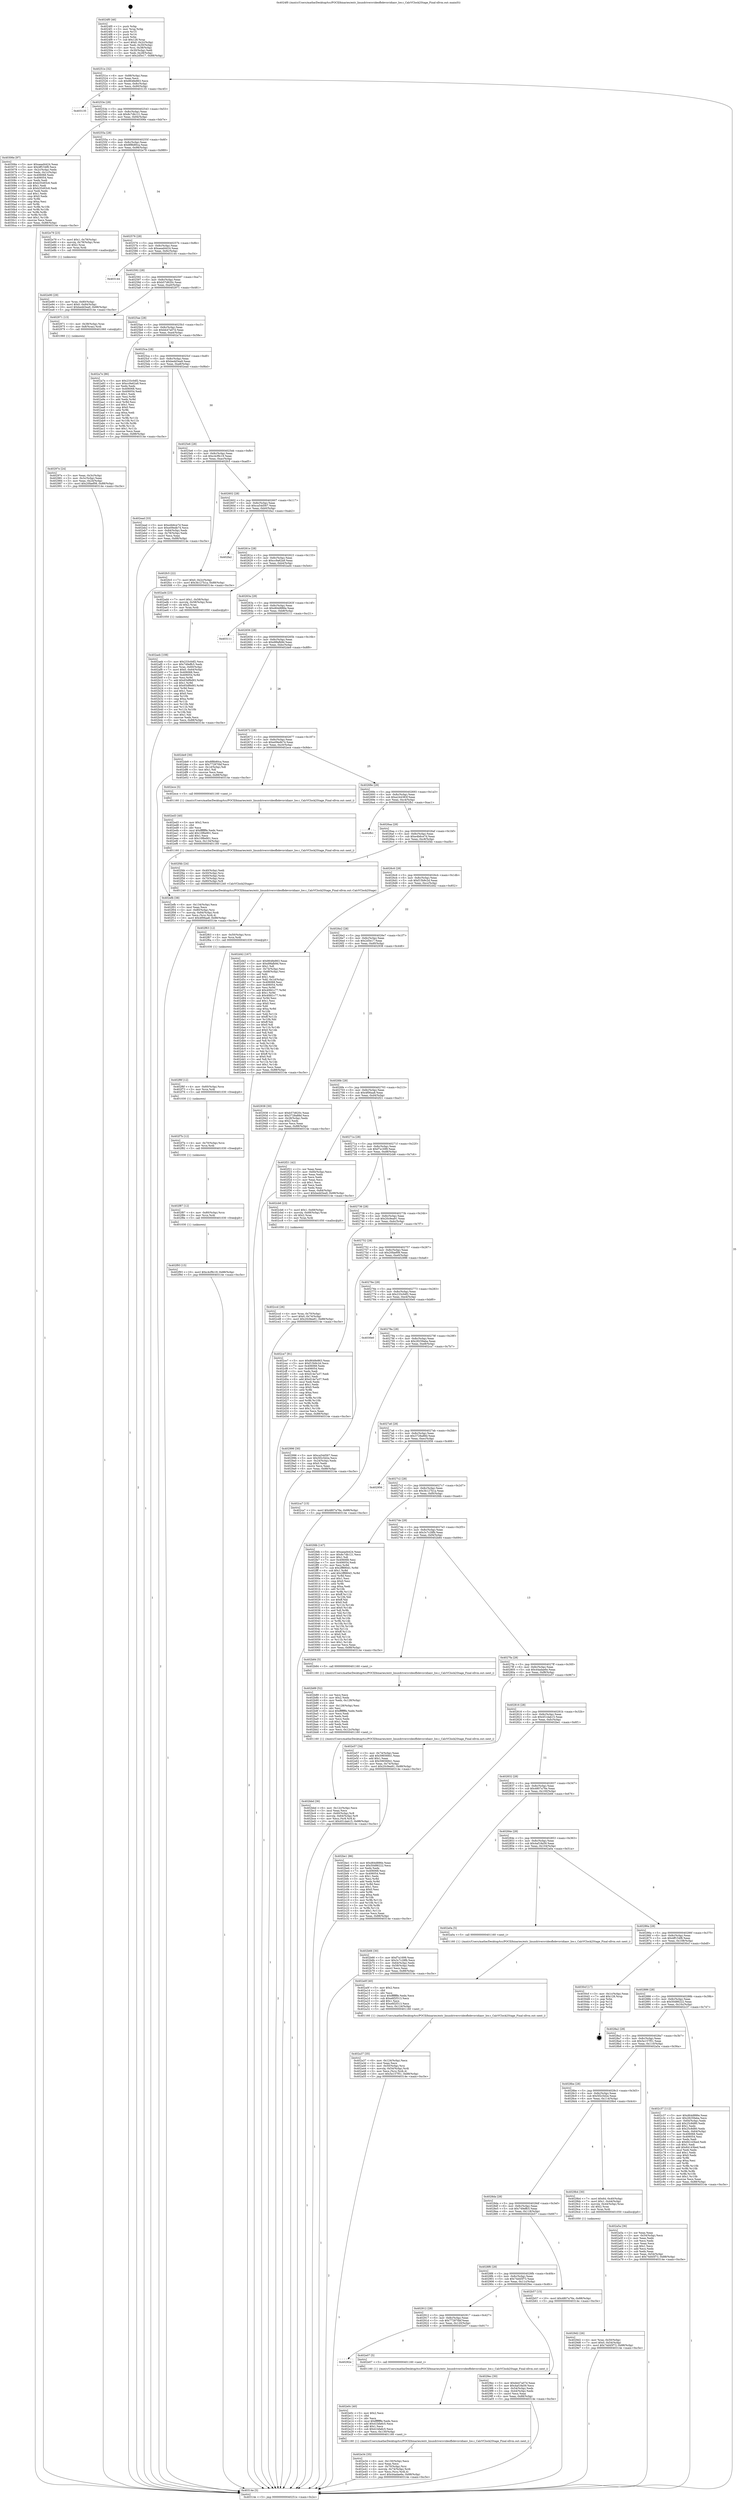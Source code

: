 digraph "0x4024f0" {
  label = "0x4024f0 (/mnt/c/Users/mathe/Desktop/tcc/POCII/binaries/extr_linuxdriversvideofbdevnvidianv_hw.c_CalcVClock2Stage_Final-ollvm.out::main(0))"
  labelloc = "t"
  node[shape=record]

  Entry [label="",width=0.3,height=0.3,shape=circle,fillcolor=black,style=filled]
  "0x40251e" [label="{
     0x40251e [32]\l
     | [instrs]\l
     &nbsp;&nbsp;0x40251e \<+6\>: mov -0x88(%rbp),%eax\l
     &nbsp;&nbsp;0x402524 \<+2\>: mov %eax,%ecx\l
     &nbsp;&nbsp;0x402526 \<+6\>: sub $0x8648e863,%ecx\l
     &nbsp;&nbsp;0x40252c \<+6\>: mov %eax,-0x8c(%rbp)\l
     &nbsp;&nbsp;0x402532 \<+6\>: mov %ecx,-0x90(%rbp)\l
     &nbsp;&nbsp;0x402538 \<+6\>: je 0000000000403135 \<main+0xc45\>\l
  }"]
  "0x403135" [label="{
     0x403135\l
  }", style=dashed]
  "0x40253e" [label="{
     0x40253e [28]\l
     | [instrs]\l
     &nbsp;&nbsp;0x40253e \<+5\>: jmp 0000000000402543 \<main+0x53\>\l
     &nbsp;&nbsp;0x402543 \<+6\>: mov -0x8c(%rbp),%eax\l
     &nbsp;&nbsp;0x402549 \<+5\>: sub $0x8c7db121,%eax\l
     &nbsp;&nbsp;0x40254e \<+6\>: mov %eax,-0x94(%rbp)\l
     &nbsp;&nbsp;0x402554 \<+6\>: je 000000000040306e \<main+0xb7e\>\l
  }"]
  Exit [label="",width=0.3,height=0.3,shape=circle,fillcolor=black,style=filled,peripheries=2]
  "0x40306e" [label="{
     0x40306e [97]\l
     | [instrs]\l
     &nbsp;&nbsp;0x40306e \<+5\>: mov $0xaead4424,%eax\l
     &nbsp;&nbsp;0x403073 \<+5\>: mov $0x4ff154f8,%ecx\l
     &nbsp;&nbsp;0x403078 \<+3\>: mov -0x2c(%rbp),%edx\l
     &nbsp;&nbsp;0x40307b \<+3\>: mov %edx,-0x1c(%rbp)\l
     &nbsp;&nbsp;0x40307e \<+7\>: mov 0x406068,%edx\l
     &nbsp;&nbsp;0x403085 \<+7\>: mov 0x406054,%esi\l
     &nbsp;&nbsp;0x40308c \<+2\>: mov %edx,%edi\l
     &nbsp;&nbsp;0x40308e \<+6\>: add $0xb35493c6,%edi\l
     &nbsp;&nbsp;0x403094 \<+3\>: sub $0x1,%edi\l
     &nbsp;&nbsp;0x403097 \<+6\>: sub $0xb35493c6,%edi\l
     &nbsp;&nbsp;0x40309d \<+3\>: imul %edi,%edx\l
     &nbsp;&nbsp;0x4030a0 \<+3\>: and $0x1,%edx\l
     &nbsp;&nbsp;0x4030a3 \<+3\>: cmp $0x0,%edx\l
     &nbsp;&nbsp;0x4030a6 \<+4\>: sete %r8b\l
     &nbsp;&nbsp;0x4030aa \<+3\>: cmp $0xa,%esi\l
     &nbsp;&nbsp;0x4030ad \<+4\>: setl %r9b\l
     &nbsp;&nbsp;0x4030b1 \<+3\>: mov %r8b,%r10b\l
     &nbsp;&nbsp;0x4030b4 \<+3\>: and %r9b,%r10b\l
     &nbsp;&nbsp;0x4030b7 \<+3\>: xor %r9b,%r8b\l
     &nbsp;&nbsp;0x4030ba \<+3\>: or %r8b,%r10b\l
     &nbsp;&nbsp;0x4030bd \<+4\>: test $0x1,%r10b\l
     &nbsp;&nbsp;0x4030c1 \<+3\>: cmovne %ecx,%eax\l
     &nbsp;&nbsp;0x4030c4 \<+6\>: mov %eax,-0x88(%rbp)\l
     &nbsp;&nbsp;0x4030ca \<+5\>: jmp 000000000040314e \<main+0xc5e\>\l
  }"]
  "0x40255a" [label="{
     0x40255a [28]\l
     | [instrs]\l
     &nbsp;&nbsp;0x40255a \<+5\>: jmp 000000000040255f \<main+0x6f\>\l
     &nbsp;&nbsp;0x40255f \<+6\>: mov -0x8c(%rbp),%eax\l
     &nbsp;&nbsp;0x402565 \<+5\>: sub $0x8f8b80ca,%eax\l
     &nbsp;&nbsp;0x40256a \<+6\>: mov %eax,-0x98(%rbp)\l
     &nbsp;&nbsp;0x402570 \<+6\>: je 0000000000402e79 \<main+0x989\>\l
  }"]
  "0x402f93" [label="{
     0x402f93 [15]\l
     | [instrs]\l
     &nbsp;&nbsp;0x402f93 \<+10\>: movl $0xc4cf9c19,-0x88(%rbp)\l
     &nbsp;&nbsp;0x402f9d \<+5\>: jmp 000000000040314e \<main+0xc5e\>\l
  }"]
  "0x402e79" [label="{
     0x402e79 [23]\l
     | [instrs]\l
     &nbsp;&nbsp;0x402e79 \<+7\>: movl $0x1,-0x78(%rbp)\l
     &nbsp;&nbsp;0x402e80 \<+4\>: movslq -0x78(%rbp),%rax\l
     &nbsp;&nbsp;0x402e84 \<+4\>: shl $0x2,%rax\l
     &nbsp;&nbsp;0x402e88 \<+3\>: mov %rax,%rdi\l
     &nbsp;&nbsp;0x402e8b \<+5\>: call 0000000000401050 \<malloc@plt\>\l
     | [calls]\l
     &nbsp;&nbsp;0x401050 \{1\} (unknown)\l
  }"]
  "0x402576" [label="{
     0x402576 [28]\l
     | [instrs]\l
     &nbsp;&nbsp;0x402576 \<+5\>: jmp 000000000040257b \<main+0x8b\>\l
     &nbsp;&nbsp;0x40257b \<+6\>: mov -0x8c(%rbp),%eax\l
     &nbsp;&nbsp;0x402581 \<+5\>: sub $0xaead4424,%eax\l
     &nbsp;&nbsp;0x402586 \<+6\>: mov %eax,-0x9c(%rbp)\l
     &nbsp;&nbsp;0x40258c \<+6\>: je 0000000000403144 \<main+0xc54\>\l
  }"]
  "0x402f87" [label="{
     0x402f87 [12]\l
     | [instrs]\l
     &nbsp;&nbsp;0x402f87 \<+4\>: mov -0x80(%rbp),%rcx\l
     &nbsp;&nbsp;0x402f8b \<+3\>: mov %rcx,%rdi\l
     &nbsp;&nbsp;0x402f8e \<+5\>: call 0000000000401030 \<free@plt\>\l
     | [calls]\l
     &nbsp;&nbsp;0x401030 \{1\} (unknown)\l
  }"]
  "0x403144" [label="{
     0x403144\l
  }", style=dashed]
  "0x402592" [label="{
     0x402592 [28]\l
     | [instrs]\l
     &nbsp;&nbsp;0x402592 \<+5\>: jmp 0000000000402597 \<main+0xa7\>\l
     &nbsp;&nbsp;0x402597 \<+6\>: mov -0x8c(%rbp),%eax\l
     &nbsp;&nbsp;0x40259d \<+5\>: sub $0xb57d620c,%eax\l
     &nbsp;&nbsp;0x4025a2 \<+6\>: mov %eax,-0xa0(%rbp)\l
     &nbsp;&nbsp;0x4025a8 \<+6\>: je 0000000000402971 \<main+0x481\>\l
  }"]
  "0x402f7b" [label="{
     0x402f7b [12]\l
     | [instrs]\l
     &nbsp;&nbsp;0x402f7b \<+4\>: mov -0x70(%rbp),%rcx\l
     &nbsp;&nbsp;0x402f7f \<+3\>: mov %rcx,%rdi\l
     &nbsp;&nbsp;0x402f82 \<+5\>: call 0000000000401030 \<free@plt\>\l
     | [calls]\l
     &nbsp;&nbsp;0x401030 \{1\} (unknown)\l
  }"]
  "0x402971" [label="{
     0x402971 [13]\l
     | [instrs]\l
     &nbsp;&nbsp;0x402971 \<+4\>: mov -0x38(%rbp),%rax\l
     &nbsp;&nbsp;0x402975 \<+4\>: mov 0x8(%rax),%rdi\l
     &nbsp;&nbsp;0x402979 \<+5\>: call 0000000000401060 \<atoi@plt\>\l
     | [calls]\l
     &nbsp;&nbsp;0x401060 \{1\} (unknown)\l
  }"]
  "0x4025ae" [label="{
     0x4025ae [28]\l
     | [instrs]\l
     &nbsp;&nbsp;0x4025ae \<+5\>: jmp 00000000004025b3 \<main+0xc3\>\l
     &nbsp;&nbsp;0x4025b3 \<+6\>: mov -0x8c(%rbp),%eax\l
     &nbsp;&nbsp;0x4025b9 \<+5\>: sub $0xbb47a07d,%eax\l
     &nbsp;&nbsp;0x4025be \<+6\>: mov %eax,-0xa4(%rbp)\l
     &nbsp;&nbsp;0x4025c4 \<+6\>: je 0000000000402a7e \<main+0x58e\>\l
  }"]
  "0x402f6f" [label="{
     0x402f6f [12]\l
     | [instrs]\l
     &nbsp;&nbsp;0x402f6f \<+4\>: mov -0x60(%rbp),%rcx\l
     &nbsp;&nbsp;0x402f73 \<+3\>: mov %rcx,%rdi\l
     &nbsp;&nbsp;0x402f76 \<+5\>: call 0000000000401030 \<free@plt\>\l
     | [calls]\l
     &nbsp;&nbsp;0x401030 \{1\} (unknown)\l
  }"]
  "0x402a7e" [label="{
     0x402a7e [86]\l
     | [instrs]\l
     &nbsp;&nbsp;0x402a7e \<+5\>: mov $0x233c0df2,%eax\l
     &nbsp;&nbsp;0x402a83 \<+5\>: mov $0xcc9a62a9,%ecx\l
     &nbsp;&nbsp;0x402a88 \<+2\>: xor %edx,%edx\l
     &nbsp;&nbsp;0x402a8a \<+7\>: mov 0x406068,%esi\l
     &nbsp;&nbsp;0x402a91 \<+7\>: mov 0x406054,%edi\l
     &nbsp;&nbsp;0x402a98 \<+3\>: sub $0x1,%edx\l
     &nbsp;&nbsp;0x402a9b \<+3\>: mov %esi,%r8d\l
     &nbsp;&nbsp;0x402a9e \<+3\>: add %edx,%r8d\l
     &nbsp;&nbsp;0x402aa1 \<+4\>: imul %r8d,%esi\l
     &nbsp;&nbsp;0x402aa5 \<+3\>: and $0x1,%esi\l
     &nbsp;&nbsp;0x402aa8 \<+3\>: cmp $0x0,%esi\l
     &nbsp;&nbsp;0x402aab \<+4\>: sete %r9b\l
     &nbsp;&nbsp;0x402aaf \<+3\>: cmp $0xa,%edi\l
     &nbsp;&nbsp;0x402ab2 \<+4\>: setl %r10b\l
     &nbsp;&nbsp;0x402ab6 \<+3\>: mov %r9b,%r11b\l
     &nbsp;&nbsp;0x402ab9 \<+3\>: and %r10b,%r11b\l
     &nbsp;&nbsp;0x402abc \<+3\>: xor %r10b,%r9b\l
     &nbsp;&nbsp;0x402abf \<+3\>: or %r9b,%r11b\l
     &nbsp;&nbsp;0x402ac2 \<+4\>: test $0x1,%r11b\l
     &nbsp;&nbsp;0x402ac6 \<+3\>: cmovne %ecx,%eax\l
     &nbsp;&nbsp;0x402ac9 \<+6\>: mov %eax,-0x88(%rbp)\l
     &nbsp;&nbsp;0x402acf \<+5\>: jmp 000000000040314e \<main+0xc5e\>\l
  }"]
  "0x4025ca" [label="{
     0x4025ca [28]\l
     | [instrs]\l
     &nbsp;&nbsp;0x4025ca \<+5\>: jmp 00000000004025cf \<main+0xdf\>\l
     &nbsp;&nbsp;0x4025cf \<+6\>: mov -0x8c(%rbp),%eax\l
     &nbsp;&nbsp;0x4025d5 \<+5\>: sub $0xbedd3ea9,%eax\l
     &nbsp;&nbsp;0x4025da \<+6\>: mov %eax,-0xa8(%rbp)\l
     &nbsp;&nbsp;0x4025e0 \<+6\>: je 0000000000402ead \<main+0x9bd\>\l
  }"]
  "0x402f63" [label="{
     0x402f63 [12]\l
     | [instrs]\l
     &nbsp;&nbsp;0x402f63 \<+4\>: mov -0x50(%rbp),%rcx\l
     &nbsp;&nbsp;0x402f67 \<+3\>: mov %rcx,%rdi\l
     &nbsp;&nbsp;0x402f6a \<+5\>: call 0000000000401030 \<free@plt\>\l
     | [calls]\l
     &nbsp;&nbsp;0x401030 \{1\} (unknown)\l
  }"]
  "0x402ead" [label="{
     0x402ead [33]\l
     | [instrs]\l
     &nbsp;&nbsp;0x402ead \<+5\>: mov $0xe4b6ce7d,%eax\l
     &nbsp;&nbsp;0x402eb2 \<+5\>: mov $0xe09edb74,%ecx\l
     &nbsp;&nbsp;0x402eb7 \<+6\>: mov -0x84(%rbp),%edx\l
     &nbsp;&nbsp;0x402ebd \<+3\>: cmp -0x78(%rbp),%edx\l
     &nbsp;&nbsp;0x402ec0 \<+3\>: cmovl %ecx,%eax\l
     &nbsp;&nbsp;0x402ec3 \<+6\>: mov %eax,-0x88(%rbp)\l
     &nbsp;&nbsp;0x402ec9 \<+5\>: jmp 000000000040314e \<main+0xc5e\>\l
  }"]
  "0x4025e6" [label="{
     0x4025e6 [28]\l
     | [instrs]\l
     &nbsp;&nbsp;0x4025e6 \<+5\>: jmp 00000000004025eb \<main+0xfb\>\l
     &nbsp;&nbsp;0x4025eb \<+6\>: mov -0x8c(%rbp),%eax\l
     &nbsp;&nbsp;0x4025f1 \<+5\>: sub $0xc4cf9c19,%eax\l
     &nbsp;&nbsp;0x4025f6 \<+6\>: mov %eax,-0xac(%rbp)\l
     &nbsp;&nbsp;0x4025fc \<+6\>: je 0000000000402fc5 \<main+0xad5\>\l
  }"]
  "0x402efb" [label="{
     0x402efb [38]\l
     | [instrs]\l
     &nbsp;&nbsp;0x402efb \<+6\>: mov -0x134(%rbp),%ecx\l
     &nbsp;&nbsp;0x402f01 \<+3\>: imul %eax,%ecx\l
     &nbsp;&nbsp;0x402f04 \<+4\>: mov -0x80(%rbp),%rsi\l
     &nbsp;&nbsp;0x402f08 \<+7\>: movslq -0x84(%rbp),%rdi\l
     &nbsp;&nbsp;0x402f0f \<+3\>: mov %ecx,(%rsi,%rdi,4)\l
     &nbsp;&nbsp;0x402f12 \<+10\>: movl $0x4f06aa8,-0x88(%rbp)\l
     &nbsp;&nbsp;0x402f1c \<+5\>: jmp 000000000040314e \<main+0xc5e\>\l
  }"]
  "0x402fc5" [label="{
     0x402fc5 [22]\l
     | [instrs]\l
     &nbsp;&nbsp;0x402fc5 \<+7\>: movl $0x0,-0x2c(%rbp)\l
     &nbsp;&nbsp;0x402fcc \<+10\>: movl $0x3b127b1a,-0x88(%rbp)\l
     &nbsp;&nbsp;0x402fd6 \<+5\>: jmp 000000000040314e \<main+0xc5e\>\l
  }"]
  "0x402602" [label="{
     0x402602 [28]\l
     | [instrs]\l
     &nbsp;&nbsp;0x402602 \<+5\>: jmp 0000000000402607 \<main+0x117\>\l
     &nbsp;&nbsp;0x402607 \<+6\>: mov -0x8c(%rbp),%eax\l
     &nbsp;&nbsp;0x40260d \<+5\>: sub $0xca54d567,%eax\l
     &nbsp;&nbsp;0x402612 \<+6\>: mov %eax,-0xb0(%rbp)\l
     &nbsp;&nbsp;0x402618 \<+6\>: je 0000000000402fa2 \<main+0xab2\>\l
  }"]
  "0x402ed3" [label="{
     0x402ed3 [40]\l
     | [instrs]\l
     &nbsp;&nbsp;0x402ed3 \<+5\>: mov $0x2,%ecx\l
     &nbsp;&nbsp;0x402ed8 \<+1\>: cltd\l
     &nbsp;&nbsp;0x402ed9 \<+2\>: idiv %ecx\l
     &nbsp;&nbsp;0x402edb \<+6\>: imul $0xfffffffe,%edx,%ecx\l
     &nbsp;&nbsp;0x402ee1 \<+6\>: add $0x10f6e901,%ecx\l
     &nbsp;&nbsp;0x402ee7 \<+3\>: add $0x1,%ecx\l
     &nbsp;&nbsp;0x402eea \<+6\>: sub $0x10f6e901,%ecx\l
     &nbsp;&nbsp;0x402ef0 \<+6\>: mov %ecx,-0x134(%rbp)\l
     &nbsp;&nbsp;0x402ef6 \<+5\>: call 0000000000401160 \<next_i\>\l
     | [calls]\l
     &nbsp;&nbsp;0x401160 \{1\} (/mnt/c/Users/mathe/Desktop/tcc/POCII/binaries/extr_linuxdriversvideofbdevnvidianv_hw.c_CalcVClock2Stage_Final-ollvm.out::next_i)\l
  }"]
  "0x402fa2" [label="{
     0x402fa2\l
  }", style=dashed]
  "0x40261e" [label="{
     0x40261e [28]\l
     | [instrs]\l
     &nbsp;&nbsp;0x40261e \<+5\>: jmp 0000000000402623 \<main+0x133\>\l
     &nbsp;&nbsp;0x402623 \<+6\>: mov -0x8c(%rbp),%eax\l
     &nbsp;&nbsp;0x402629 \<+5\>: sub $0xcc9a62a9,%eax\l
     &nbsp;&nbsp;0x40262e \<+6\>: mov %eax,-0xb4(%rbp)\l
     &nbsp;&nbsp;0x402634 \<+6\>: je 0000000000402ad4 \<main+0x5e4\>\l
  }"]
  "0x402e90" [label="{
     0x402e90 [29]\l
     | [instrs]\l
     &nbsp;&nbsp;0x402e90 \<+4\>: mov %rax,-0x80(%rbp)\l
     &nbsp;&nbsp;0x402e94 \<+10\>: movl $0x0,-0x84(%rbp)\l
     &nbsp;&nbsp;0x402e9e \<+10\>: movl $0xbedd3ea9,-0x88(%rbp)\l
     &nbsp;&nbsp;0x402ea8 \<+5\>: jmp 000000000040314e \<main+0xc5e\>\l
  }"]
  "0x402ad4" [label="{
     0x402ad4 [23]\l
     | [instrs]\l
     &nbsp;&nbsp;0x402ad4 \<+7\>: movl $0x1,-0x58(%rbp)\l
     &nbsp;&nbsp;0x402adb \<+4\>: movslq -0x58(%rbp),%rax\l
     &nbsp;&nbsp;0x402adf \<+4\>: shl $0x2,%rax\l
     &nbsp;&nbsp;0x402ae3 \<+3\>: mov %rax,%rdi\l
     &nbsp;&nbsp;0x402ae6 \<+5\>: call 0000000000401050 \<malloc@plt\>\l
     | [calls]\l
     &nbsp;&nbsp;0x401050 \{1\} (unknown)\l
  }"]
  "0x40263a" [label="{
     0x40263a [28]\l
     | [instrs]\l
     &nbsp;&nbsp;0x40263a \<+5\>: jmp 000000000040263f \<main+0x14f\>\l
     &nbsp;&nbsp;0x40263f \<+6\>: mov -0x8c(%rbp),%eax\l
     &nbsp;&nbsp;0x402645 \<+5\>: sub $0xd64d886e,%eax\l
     &nbsp;&nbsp;0x40264a \<+6\>: mov %eax,-0xb8(%rbp)\l
     &nbsp;&nbsp;0x402650 \<+6\>: je 0000000000403111 \<main+0xc21\>\l
  }"]
  "0x402e34" [label="{
     0x402e34 [35]\l
     | [instrs]\l
     &nbsp;&nbsp;0x402e34 \<+6\>: mov -0x130(%rbp),%ecx\l
     &nbsp;&nbsp;0x402e3a \<+3\>: imul %eax,%ecx\l
     &nbsp;&nbsp;0x402e3d \<+4\>: mov -0x70(%rbp),%rsi\l
     &nbsp;&nbsp;0x402e41 \<+4\>: movslq -0x74(%rbp),%rdi\l
     &nbsp;&nbsp;0x402e45 \<+3\>: mov %ecx,(%rsi,%rdi,4)\l
     &nbsp;&nbsp;0x402e48 \<+10\>: movl $0x44adae6e,-0x88(%rbp)\l
     &nbsp;&nbsp;0x402e52 \<+5\>: jmp 000000000040314e \<main+0xc5e\>\l
  }"]
  "0x403111" [label="{
     0x403111\l
  }", style=dashed]
  "0x402656" [label="{
     0x402656 [28]\l
     | [instrs]\l
     &nbsp;&nbsp;0x402656 \<+5\>: jmp 000000000040265b \<main+0x16b\>\l
     &nbsp;&nbsp;0x40265b \<+6\>: mov -0x8c(%rbp),%eax\l
     &nbsp;&nbsp;0x402661 \<+5\>: sub $0xd9fafb9d,%eax\l
     &nbsp;&nbsp;0x402666 \<+6\>: mov %eax,-0xbc(%rbp)\l
     &nbsp;&nbsp;0x40266c \<+6\>: je 0000000000402de9 \<main+0x8f9\>\l
  }"]
  "0x402e0c" [label="{
     0x402e0c [40]\l
     | [instrs]\l
     &nbsp;&nbsp;0x402e0c \<+5\>: mov $0x2,%ecx\l
     &nbsp;&nbsp;0x402e11 \<+1\>: cltd\l
     &nbsp;&nbsp;0x402e12 \<+2\>: idiv %ecx\l
     &nbsp;&nbsp;0x402e14 \<+6\>: imul $0xfffffffe,%edx,%ecx\l
     &nbsp;&nbsp;0x402e1a \<+6\>: add $0x41bfa6c5,%ecx\l
     &nbsp;&nbsp;0x402e20 \<+3\>: add $0x1,%ecx\l
     &nbsp;&nbsp;0x402e23 \<+6\>: sub $0x41bfa6c5,%ecx\l
     &nbsp;&nbsp;0x402e29 \<+6\>: mov %ecx,-0x130(%rbp)\l
     &nbsp;&nbsp;0x402e2f \<+5\>: call 0000000000401160 \<next_i\>\l
     | [calls]\l
     &nbsp;&nbsp;0x401160 \{1\} (/mnt/c/Users/mathe/Desktop/tcc/POCII/binaries/extr_linuxdriversvideofbdevnvidianv_hw.c_CalcVClock2Stage_Final-ollvm.out::next_i)\l
  }"]
  "0x402de9" [label="{
     0x402de9 [30]\l
     | [instrs]\l
     &nbsp;&nbsp;0x402de9 \<+5\>: mov $0x8f8b80ca,%eax\l
     &nbsp;&nbsp;0x402dee \<+5\>: mov $0x772870bf,%ecx\l
     &nbsp;&nbsp;0x402df3 \<+3\>: mov -0x1d(%rbp),%dl\l
     &nbsp;&nbsp;0x402df6 \<+3\>: test $0x1,%dl\l
     &nbsp;&nbsp;0x402df9 \<+3\>: cmovne %ecx,%eax\l
     &nbsp;&nbsp;0x402dfc \<+6\>: mov %eax,-0x88(%rbp)\l
     &nbsp;&nbsp;0x402e02 \<+5\>: jmp 000000000040314e \<main+0xc5e\>\l
  }"]
  "0x402672" [label="{
     0x402672 [28]\l
     | [instrs]\l
     &nbsp;&nbsp;0x402672 \<+5\>: jmp 0000000000402677 \<main+0x187\>\l
     &nbsp;&nbsp;0x402677 \<+6\>: mov -0x8c(%rbp),%eax\l
     &nbsp;&nbsp;0x40267d \<+5\>: sub $0xe09edb74,%eax\l
     &nbsp;&nbsp;0x402682 \<+6\>: mov %eax,-0xc0(%rbp)\l
     &nbsp;&nbsp;0x402688 \<+6\>: je 0000000000402ece \<main+0x9de\>\l
  }"]
  "0x40292e" [label="{
     0x40292e\l
  }", style=dashed]
  "0x402ece" [label="{
     0x402ece [5]\l
     | [instrs]\l
     &nbsp;&nbsp;0x402ece \<+5\>: call 0000000000401160 \<next_i\>\l
     | [calls]\l
     &nbsp;&nbsp;0x401160 \{1\} (/mnt/c/Users/mathe/Desktop/tcc/POCII/binaries/extr_linuxdriversvideofbdevnvidianv_hw.c_CalcVClock2Stage_Final-ollvm.out::next_i)\l
  }"]
  "0x40268e" [label="{
     0x40268e [28]\l
     | [instrs]\l
     &nbsp;&nbsp;0x40268e \<+5\>: jmp 0000000000402693 \<main+0x1a3\>\l
     &nbsp;&nbsp;0x402693 \<+6\>: mov -0x8c(%rbp),%eax\l
     &nbsp;&nbsp;0x402699 \<+5\>: sub $0xe244383f,%eax\l
     &nbsp;&nbsp;0x40269e \<+6\>: mov %eax,-0xc4(%rbp)\l
     &nbsp;&nbsp;0x4026a4 \<+6\>: je 0000000000402fb1 \<main+0xac1\>\l
  }"]
  "0x402e07" [label="{
     0x402e07 [5]\l
     | [instrs]\l
     &nbsp;&nbsp;0x402e07 \<+5\>: call 0000000000401160 \<next_i\>\l
     | [calls]\l
     &nbsp;&nbsp;0x401160 \{1\} (/mnt/c/Users/mathe/Desktop/tcc/POCII/binaries/extr_linuxdriversvideofbdevnvidianv_hw.c_CalcVClock2Stage_Final-ollvm.out::next_i)\l
  }"]
  "0x402fb1" [label="{
     0x402fb1\l
  }", style=dashed]
  "0x4026aa" [label="{
     0x4026aa [28]\l
     | [instrs]\l
     &nbsp;&nbsp;0x4026aa \<+5\>: jmp 00000000004026af \<main+0x1bf\>\l
     &nbsp;&nbsp;0x4026af \<+6\>: mov -0x8c(%rbp),%eax\l
     &nbsp;&nbsp;0x4026b5 \<+5\>: sub $0xe4b6ce7d,%eax\l
     &nbsp;&nbsp;0x4026ba \<+6\>: mov %eax,-0xc8(%rbp)\l
     &nbsp;&nbsp;0x4026c0 \<+6\>: je 0000000000402f4b \<main+0xa5b\>\l
  }"]
  "0x402ccd" [label="{
     0x402ccd [26]\l
     | [instrs]\l
     &nbsp;&nbsp;0x402ccd \<+4\>: mov %rax,-0x70(%rbp)\l
     &nbsp;&nbsp;0x402cd1 \<+7\>: movl $0x0,-0x74(%rbp)\l
     &nbsp;&nbsp;0x402cd8 \<+10\>: movl $0x20c9ea91,-0x88(%rbp)\l
     &nbsp;&nbsp;0x402ce2 \<+5\>: jmp 000000000040314e \<main+0xc5e\>\l
  }"]
  "0x402f4b" [label="{
     0x402f4b [24]\l
     | [instrs]\l
     &nbsp;&nbsp;0x402f4b \<+3\>: mov -0x40(%rbp),%edi\l
     &nbsp;&nbsp;0x402f4e \<+4\>: mov -0x50(%rbp),%rsi\l
     &nbsp;&nbsp;0x402f52 \<+4\>: mov -0x60(%rbp),%rdx\l
     &nbsp;&nbsp;0x402f56 \<+4\>: mov -0x70(%rbp),%rcx\l
     &nbsp;&nbsp;0x402f5a \<+4\>: mov -0x80(%rbp),%r8\l
     &nbsp;&nbsp;0x402f5e \<+5\>: call 0000000000401240 \<CalcVClock2Stage\>\l
     | [calls]\l
     &nbsp;&nbsp;0x401240 \{1\} (/mnt/c/Users/mathe/Desktop/tcc/POCII/binaries/extr_linuxdriversvideofbdevnvidianv_hw.c_CalcVClock2Stage_Final-ollvm.out::CalcVClock2Stage)\l
  }"]
  "0x4026c6" [label="{
     0x4026c6 [28]\l
     | [instrs]\l
     &nbsp;&nbsp;0x4026c6 \<+5\>: jmp 00000000004026cb \<main+0x1db\>\l
     &nbsp;&nbsp;0x4026cb \<+6\>: mov -0x8c(%rbp),%eax\l
     &nbsp;&nbsp;0x4026d1 \<+5\>: sub $0xf15b9c2d,%eax\l
     &nbsp;&nbsp;0x4026d6 \<+6\>: mov %eax,-0xcc(%rbp)\l
     &nbsp;&nbsp;0x4026dc \<+6\>: je 0000000000402d42 \<main+0x852\>\l
  }"]
  "0x402bbd" [label="{
     0x402bbd [36]\l
     | [instrs]\l
     &nbsp;&nbsp;0x402bbd \<+6\>: mov -0x12c(%rbp),%ecx\l
     &nbsp;&nbsp;0x402bc3 \<+3\>: imul %eax,%ecx\l
     &nbsp;&nbsp;0x402bc6 \<+4\>: mov -0x60(%rbp),%r8\l
     &nbsp;&nbsp;0x402bca \<+4\>: movslq -0x64(%rbp),%r9\l
     &nbsp;&nbsp;0x402bce \<+4\>: mov %ecx,(%r8,%r9,4)\l
     &nbsp;&nbsp;0x402bd2 \<+10\>: movl $0x451dab15,-0x88(%rbp)\l
     &nbsp;&nbsp;0x402bdc \<+5\>: jmp 000000000040314e \<main+0xc5e\>\l
  }"]
  "0x402d42" [label="{
     0x402d42 [167]\l
     | [instrs]\l
     &nbsp;&nbsp;0x402d42 \<+5\>: mov $0x8648e863,%eax\l
     &nbsp;&nbsp;0x402d47 \<+5\>: mov $0xd9fafb9d,%ecx\l
     &nbsp;&nbsp;0x402d4c \<+2\>: mov $0x1,%dl\l
     &nbsp;&nbsp;0x402d4e \<+3\>: mov -0x74(%rbp),%esi\l
     &nbsp;&nbsp;0x402d51 \<+3\>: cmp -0x68(%rbp),%esi\l
     &nbsp;&nbsp;0x402d54 \<+4\>: setl %dil\l
     &nbsp;&nbsp;0x402d58 \<+4\>: and $0x1,%dil\l
     &nbsp;&nbsp;0x402d5c \<+4\>: mov %dil,-0x1d(%rbp)\l
     &nbsp;&nbsp;0x402d60 \<+7\>: mov 0x406068,%esi\l
     &nbsp;&nbsp;0x402d67 \<+8\>: mov 0x406054,%r8d\l
     &nbsp;&nbsp;0x402d6f \<+3\>: mov %esi,%r9d\l
     &nbsp;&nbsp;0x402d72 \<+7\>: add $0x40fd1c77,%r9d\l
     &nbsp;&nbsp;0x402d79 \<+4\>: sub $0x1,%r9d\l
     &nbsp;&nbsp;0x402d7d \<+7\>: sub $0x40fd1c77,%r9d\l
     &nbsp;&nbsp;0x402d84 \<+4\>: imul %r9d,%esi\l
     &nbsp;&nbsp;0x402d88 \<+3\>: and $0x1,%esi\l
     &nbsp;&nbsp;0x402d8b \<+3\>: cmp $0x0,%esi\l
     &nbsp;&nbsp;0x402d8e \<+4\>: sete %dil\l
     &nbsp;&nbsp;0x402d92 \<+4\>: cmp $0xa,%r8d\l
     &nbsp;&nbsp;0x402d96 \<+4\>: setl %r10b\l
     &nbsp;&nbsp;0x402d9a \<+3\>: mov %dil,%r11b\l
     &nbsp;&nbsp;0x402d9d \<+4\>: xor $0xff,%r11b\l
     &nbsp;&nbsp;0x402da1 \<+3\>: mov %r10b,%bl\l
     &nbsp;&nbsp;0x402da4 \<+3\>: xor $0xff,%bl\l
     &nbsp;&nbsp;0x402da7 \<+3\>: xor $0x0,%dl\l
     &nbsp;&nbsp;0x402daa \<+3\>: mov %r11b,%r14b\l
     &nbsp;&nbsp;0x402dad \<+4\>: and $0x0,%r14b\l
     &nbsp;&nbsp;0x402db1 \<+3\>: and %dl,%dil\l
     &nbsp;&nbsp;0x402db4 \<+3\>: mov %bl,%r15b\l
     &nbsp;&nbsp;0x402db7 \<+4\>: and $0x0,%r15b\l
     &nbsp;&nbsp;0x402dbb \<+3\>: and %dl,%r10b\l
     &nbsp;&nbsp;0x402dbe \<+3\>: or %dil,%r14b\l
     &nbsp;&nbsp;0x402dc1 \<+3\>: or %r10b,%r15b\l
     &nbsp;&nbsp;0x402dc4 \<+3\>: xor %r15b,%r14b\l
     &nbsp;&nbsp;0x402dc7 \<+3\>: or %bl,%r11b\l
     &nbsp;&nbsp;0x402dca \<+4\>: xor $0xff,%r11b\l
     &nbsp;&nbsp;0x402dce \<+3\>: or $0x0,%dl\l
     &nbsp;&nbsp;0x402dd1 \<+3\>: and %dl,%r11b\l
     &nbsp;&nbsp;0x402dd4 \<+3\>: or %r11b,%r14b\l
     &nbsp;&nbsp;0x402dd7 \<+4\>: test $0x1,%r14b\l
     &nbsp;&nbsp;0x402ddb \<+3\>: cmovne %ecx,%eax\l
     &nbsp;&nbsp;0x402dde \<+6\>: mov %eax,-0x88(%rbp)\l
     &nbsp;&nbsp;0x402de4 \<+5\>: jmp 000000000040314e \<main+0xc5e\>\l
  }"]
  "0x4026e2" [label="{
     0x4026e2 [28]\l
     | [instrs]\l
     &nbsp;&nbsp;0x4026e2 \<+5\>: jmp 00000000004026e7 \<main+0x1f7\>\l
     &nbsp;&nbsp;0x4026e7 \<+6\>: mov -0x8c(%rbp),%eax\l
     &nbsp;&nbsp;0x4026ed \<+5\>: sub $0x2d5e17,%eax\l
     &nbsp;&nbsp;0x4026f2 \<+6\>: mov %eax,-0xd0(%rbp)\l
     &nbsp;&nbsp;0x4026f8 \<+6\>: je 0000000000402938 \<main+0x448\>\l
  }"]
  "0x402b89" [label="{
     0x402b89 [52]\l
     | [instrs]\l
     &nbsp;&nbsp;0x402b89 \<+2\>: xor %ecx,%ecx\l
     &nbsp;&nbsp;0x402b8b \<+5\>: mov $0x2,%edx\l
     &nbsp;&nbsp;0x402b90 \<+6\>: mov %edx,-0x128(%rbp)\l
     &nbsp;&nbsp;0x402b96 \<+1\>: cltd\l
     &nbsp;&nbsp;0x402b97 \<+6\>: mov -0x128(%rbp),%esi\l
     &nbsp;&nbsp;0x402b9d \<+2\>: idiv %esi\l
     &nbsp;&nbsp;0x402b9f \<+6\>: imul $0xfffffffe,%edx,%edx\l
     &nbsp;&nbsp;0x402ba5 \<+2\>: mov %ecx,%edi\l
     &nbsp;&nbsp;0x402ba7 \<+2\>: sub %edx,%edi\l
     &nbsp;&nbsp;0x402ba9 \<+2\>: mov %ecx,%edx\l
     &nbsp;&nbsp;0x402bab \<+3\>: sub $0x1,%edx\l
     &nbsp;&nbsp;0x402bae \<+2\>: add %edx,%edi\l
     &nbsp;&nbsp;0x402bb0 \<+2\>: sub %edi,%ecx\l
     &nbsp;&nbsp;0x402bb2 \<+6\>: mov %ecx,-0x12c(%rbp)\l
     &nbsp;&nbsp;0x402bb8 \<+5\>: call 0000000000401160 \<next_i\>\l
     | [calls]\l
     &nbsp;&nbsp;0x401160 \{1\} (/mnt/c/Users/mathe/Desktop/tcc/POCII/binaries/extr_linuxdriversvideofbdevnvidianv_hw.c_CalcVClock2Stage_Final-ollvm.out::next_i)\l
  }"]
  "0x402938" [label="{
     0x402938 [30]\l
     | [instrs]\l
     &nbsp;&nbsp;0x402938 \<+5\>: mov $0xb57d620c,%eax\l
     &nbsp;&nbsp;0x40293d \<+5\>: mov $0x3728a88d,%ecx\l
     &nbsp;&nbsp;0x402942 \<+3\>: mov -0x28(%rbp),%edx\l
     &nbsp;&nbsp;0x402945 \<+3\>: cmp $0x2,%edx\l
     &nbsp;&nbsp;0x402948 \<+3\>: cmovne %ecx,%eax\l
     &nbsp;&nbsp;0x40294b \<+6\>: mov %eax,-0x88(%rbp)\l
     &nbsp;&nbsp;0x402951 \<+5\>: jmp 000000000040314e \<main+0xc5e\>\l
  }"]
  "0x4026fe" [label="{
     0x4026fe [28]\l
     | [instrs]\l
     &nbsp;&nbsp;0x4026fe \<+5\>: jmp 0000000000402703 \<main+0x213\>\l
     &nbsp;&nbsp;0x402703 \<+6\>: mov -0x8c(%rbp),%eax\l
     &nbsp;&nbsp;0x402709 \<+5\>: sub $0x4f06aa8,%eax\l
     &nbsp;&nbsp;0x40270e \<+6\>: mov %eax,-0xd4(%rbp)\l
     &nbsp;&nbsp;0x402714 \<+6\>: je 0000000000402f21 \<main+0xa31\>\l
  }"]
  "0x40314e" [label="{
     0x40314e [5]\l
     | [instrs]\l
     &nbsp;&nbsp;0x40314e \<+5\>: jmp 000000000040251e \<main+0x2e\>\l
  }"]
  "0x4024f0" [label="{
     0x4024f0 [46]\l
     | [instrs]\l
     &nbsp;&nbsp;0x4024f0 \<+1\>: push %rbp\l
     &nbsp;&nbsp;0x4024f1 \<+3\>: mov %rsp,%rbp\l
     &nbsp;&nbsp;0x4024f4 \<+2\>: push %r15\l
     &nbsp;&nbsp;0x4024f6 \<+2\>: push %r14\l
     &nbsp;&nbsp;0x4024f8 \<+1\>: push %rbx\l
     &nbsp;&nbsp;0x4024f9 \<+7\>: sub $0x128,%rsp\l
     &nbsp;&nbsp;0x402500 \<+7\>: movl $0x0,-0x2c(%rbp)\l
     &nbsp;&nbsp;0x402507 \<+3\>: mov %edi,-0x30(%rbp)\l
     &nbsp;&nbsp;0x40250a \<+4\>: mov %rsi,-0x38(%rbp)\l
     &nbsp;&nbsp;0x40250e \<+3\>: mov -0x30(%rbp),%edi\l
     &nbsp;&nbsp;0x402511 \<+3\>: mov %edi,-0x28(%rbp)\l
     &nbsp;&nbsp;0x402514 \<+10\>: movl $0x2d5e17,-0x88(%rbp)\l
  }"]
  "0x40297e" [label="{
     0x40297e [24]\l
     | [instrs]\l
     &nbsp;&nbsp;0x40297e \<+3\>: mov %eax,-0x3c(%rbp)\l
     &nbsp;&nbsp;0x402981 \<+3\>: mov -0x3c(%rbp),%eax\l
     &nbsp;&nbsp;0x402984 \<+3\>: mov %eax,-0x24(%rbp)\l
     &nbsp;&nbsp;0x402987 \<+10\>: movl $0x20faef08,-0x88(%rbp)\l
     &nbsp;&nbsp;0x402991 \<+5\>: jmp 000000000040314e \<main+0xc5e\>\l
  }"]
  "0x402aeb" [label="{
     0x402aeb [108]\l
     | [instrs]\l
     &nbsp;&nbsp;0x402aeb \<+5\>: mov $0x233c0df2,%ecx\l
     &nbsp;&nbsp;0x402af0 \<+5\>: mov $0x749effc5,%edx\l
     &nbsp;&nbsp;0x402af5 \<+4\>: mov %rax,-0x60(%rbp)\l
     &nbsp;&nbsp;0x402af9 \<+7\>: movl $0x0,-0x64(%rbp)\l
     &nbsp;&nbsp;0x402b00 \<+7\>: mov 0x406068,%esi\l
     &nbsp;&nbsp;0x402b07 \<+8\>: mov 0x406054,%r8d\l
     &nbsp;&nbsp;0x402b0f \<+3\>: mov %esi,%r9d\l
     &nbsp;&nbsp;0x402b12 \<+7\>: add $0x65df6d93,%r9d\l
     &nbsp;&nbsp;0x402b19 \<+4\>: sub $0x1,%r9d\l
     &nbsp;&nbsp;0x402b1d \<+7\>: sub $0x65df6d93,%r9d\l
     &nbsp;&nbsp;0x402b24 \<+4\>: imul %r9d,%esi\l
     &nbsp;&nbsp;0x402b28 \<+3\>: and $0x1,%esi\l
     &nbsp;&nbsp;0x402b2b \<+3\>: cmp $0x0,%esi\l
     &nbsp;&nbsp;0x402b2e \<+4\>: sete %r10b\l
     &nbsp;&nbsp;0x402b32 \<+4\>: cmp $0xa,%r8d\l
     &nbsp;&nbsp;0x402b36 \<+4\>: setl %r11b\l
     &nbsp;&nbsp;0x402b3a \<+3\>: mov %r10b,%bl\l
     &nbsp;&nbsp;0x402b3d \<+3\>: and %r11b,%bl\l
     &nbsp;&nbsp;0x402b40 \<+3\>: xor %r11b,%r10b\l
     &nbsp;&nbsp;0x402b43 \<+3\>: or %r10b,%bl\l
     &nbsp;&nbsp;0x402b46 \<+3\>: test $0x1,%bl\l
     &nbsp;&nbsp;0x402b49 \<+3\>: cmovne %edx,%ecx\l
     &nbsp;&nbsp;0x402b4c \<+6\>: mov %ecx,-0x88(%rbp)\l
     &nbsp;&nbsp;0x402b52 \<+5\>: jmp 000000000040314e \<main+0xc5e\>\l
  }"]
  "0x402f21" [label="{
     0x402f21 [42]\l
     | [instrs]\l
     &nbsp;&nbsp;0x402f21 \<+2\>: xor %eax,%eax\l
     &nbsp;&nbsp;0x402f23 \<+6\>: mov -0x84(%rbp),%ecx\l
     &nbsp;&nbsp;0x402f29 \<+2\>: mov %eax,%edx\l
     &nbsp;&nbsp;0x402f2b \<+2\>: sub %ecx,%edx\l
     &nbsp;&nbsp;0x402f2d \<+2\>: mov %eax,%ecx\l
     &nbsp;&nbsp;0x402f2f \<+3\>: sub $0x1,%ecx\l
     &nbsp;&nbsp;0x402f32 \<+2\>: add %ecx,%edx\l
     &nbsp;&nbsp;0x402f34 \<+2\>: sub %edx,%eax\l
     &nbsp;&nbsp;0x402f36 \<+6\>: mov %eax,-0x84(%rbp)\l
     &nbsp;&nbsp;0x402f3c \<+10\>: movl $0xbedd3ea9,-0x88(%rbp)\l
     &nbsp;&nbsp;0x402f46 \<+5\>: jmp 000000000040314e \<main+0xc5e\>\l
  }"]
  "0x40271a" [label="{
     0x40271a [28]\l
     | [instrs]\l
     &nbsp;&nbsp;0x40271a \<+5\>: jmp 000000000040271f \<main+0x22f\>\l
     &nbsp;&nbsp;0x40271f \<+6\>: mov -0x8c(%rbp),%eax\l
     &nbsp;&nbsp;0x402725 \<+5\>: sub $0xf7a1699,%eax\l
     &nbsp;&nbsp;0x40272a \<+6\>: mov %eax,-0xd8(%rbp)\l
     &nbsp;&nbsp;0x402730 \<+6\>: je 0000000000402cb6 \<main+0x7c6\>\l
  }"]
  "0x402a37" [label="{
     0x402a37 [35]\l
     | [instrs]\l
     &nbsp;&nbsp;0x402a37 \<+6\>: mov -0x124(%rbp),%ecx\l
     &nbsp;&nbsp;0x402a3d \<+3\>: imul %eax,%ecx\l
     &nbsp;&nbsp;0x402a40 \<+4\>: mov -0x50(%rbp),%rsi\l
     &nbsp;&nbsp;0x402a44 \<+4\>: movslq -0x54(%rbp),%rdi\l
     &nbsp;&nbsp;0x402a48 \<+3\>: mov %ecx,(%rsi,%rdi,4)\l
     &nbsp;&nbsp;0x402a4b \<+10\>: movl $0x5e157f51,-0x88(%rbp)\l
     &nbsp;&nbsp;0x402a55 \<+5\>: jmp 000000000040314e \<main+0xc5e\>\l
  }"]
  "0x402cb6" [label="{
     0x402cb6 [23]\l
     | [instrs]\l
     &nbsp;&nbsp;0x402cb6 \<+7\>: movl $0x1,-0x68(%rbp)\l
     &nbsp;&nbsp;0x402cbd \<+4\>: movslq -0x68(%rbp),%rax\l
     &nbsp;&nbsp;0x402cc1 \<+4\>: shl $0x2,%rax\l
     &nbsp;&nbsp;0x402cc5 \<+3\>: mov %rax,%rdi\l
     &nbsp;&nbsp;0x402cc8 \<+5\>: call 0000000000401050 \<malloc@plt\>\l
     | [calls]\l
     &nbsp;&nbsp;0x401050 \{1\} (unknown)\l
  }"]
  "0x402736" [label="{
     0x402736 [28]\l
     | [instrs]\l
     &nbsp;&nbsp;0x402736 \<+5\>: jmp 000000000040273b \<main+0x24b\>\l
     &nbsp;&nbsp;0x40273b \<+6\>: mov -0x8c(%rbp),%eax\l
     &nbsp;&nbsp;0x402741 \<+5\>: sub $0x20c9ea91,%eax\l
     &nbsp;&nbsp;0x402746 \<+6\>: mov %eax,-0xdc(%rbp)\l
     &nbsp;&nbsp;0x40274c \<+6\>: je 0000000000402ce7 \<main+0x7f7\>\l
  }"]
  "0x402a0f" [label="{
     0x402a0f [40]\l
     | [instrs]\l
     &nbsp;&nbsp;0x402a0f \<+5\>: mov $0x2,%ecx\l
     &nbsp;&nbsp;0x402a14 \<+1\>: cltd\l
     &nbsp;&nbsp;0x402a15 \<+2\>: idiv %ecx\l
     &nbsp;&nbsp;0x402a17 \<+6\>: imul $0xfffffffe,%edx,%ecx\l
     &nbsp;&nbsp;0x402a1d \<+6\>: sub $0xe6f2f313,%ecx\l
     &nbsp;&nbsp;0x402a23 \<+3\>: add $0x1,%ecx\l
     &nbsp;&nbsp;0x402a26 \<+6\>: add $0xe6f2f313,%ecx\l
     &nbsp;&nbsp;0x402a2c \<+6\>: mov %ecx,-0x124(%rbp)\l
     &nbsp;&nbsp;0x402a32 \<+5\>: call 0000000000401160 \<next_i\>\l
     | [calls]\l
     &nbsp;&nbsp;0x401160 \{1\} (/mnt/c/Users/mathe/Desktop/tcc/POCII/binaries/extr_linuxdriversvideofbdevnvidianv_hw.c_CalcVClock2Stage_Final-ollvm.out::next_i)\l
  }"]
  "0x402ce7" [label="{
     0x402ce7 [91]\l
     | [instrs]\l
     &nbsp;&nbsp;0x402ce7 \<+5\>: mov $0x8648e863,%eax\l
     &nbsp;&nbsp;0x402cec \<+5\>: mov $0xf15b9c2d,%ecx\l
     &nbsp;&nbsp;0x402cf1 \<+7\>: mov 0x406068,%edx\l
     &nbsp;&nbsp;0x402cf8 \<+7\>: mov 0x406054,%esi\l
     &nbsp;&nbsp;0x402cff \<+2\>: mov %edx,%edi\l
     &nbsp;&nbsp;0x402d01 \<+6\>: sub $0xd14a7a37,%edi\l
     &nbsp;&nbsp;0x402d07 \<+3\>: sub $0x1,%edi\l
     &nbsp;&nbsp;0x402d0a \<+6\>: add $0xd14a7a37,%edi\l
     &nbsp;&nbsp;0x402d10 \<+3\>: imul %edi,%edx\l
     &nbsp;&nbsp;0x402d13 \<+3\>: and $0x1,%edx\l
     &nbsp;&nbsp;0x402d16 \<+3\>: cmp $0x0,%edx\l
     &nbsp;&nbsp;0x402d19 \<+4\>: sete %r8b\l
     &nbsp;&nbsp;0x402d1d \<+3\>: cmp $0xa,%esi\l
     &nbsp;&nbsp;0x402d20 \<+4\>: setl %r9b\l
     &nbsp;&nbsp;0x402d24 \<+3\>: mov %r8b,%r10b\l
     &nbsp;&nbsp;0x402d27 \<+3\>: and %r9b,%r10b\l
     &nbsp;&nbsp;0x402d2a \<+3\>: xor %r9b,%r8b\l
     &nbsp;&nbsp;0x402d2d \<+3\>: or %r8b,%r10b\l
     &nbsp;&nbsp;0x402d30 \<+4\>: test $0x1,%r10b\l
     &nbsp;&nbsp;0x402d34 \<+3\>: cmovne %ecx,%eax\l
     &nbsp;&nbsp;0x402d37 \<+6\>: mov %eax,-0x88(%rbp)\l
     &nbsp;&nbsp;0x402d3d \<+5\>: jmp 000000000040314e \<main+0xc5e\>\l
  }"]
  "0x402752" [label="{
     0x402752 [28]\l
     | [instrs]\l
     &nbsp;&nbsp;0x402752 \<+5\>: jmp 0000000000402757 \<main+0x267\>\l
     &nbsp;&nbsp;0x402757 \<+6\>: mov -0x8c(%rbp),%eax\l
     &nbsp;&nbsp;0x40275d \<+5\>: sub $0x20faef08,%eax\l
     &nbsp;&nbsp;0x402762 \<+6\>: mov %eax,-0xe0(%rbp)\l
     &nbsp;&nbsp;0x402768 \<+6\>: je 0000000000402996 \<main+0x4a6\>\l
  }"]
  "0x402912" [label="{
     0x402912 [28]\l
     | [instrs]\l
     &nbsp;&nbsp;0x402912 \<+5\>: jmp 0000000000402917 \<main+0x427\>\l
     &nbsp;&nbsp;0x402917 \<+6\>: mov -0x8c(%rbp),%eax\l
     &nbsp;&nbsp;0x40291d \<+5\>: sub $0x772870bf,%eax\l
     &nbsp;&nbsp;0x402922 \<+6\>: mov %eax,-0x120(%rbp)\l
     &nbsp;&nbsp;0x402928 \<+6\>: je 0000000000402e07 \<main+0x917\>\l
  }"]
  "0x402996" [label="{
     0x402996 [30]\l
     | [instrs]\l
     &nbsp;&nbsp;0x402996 \<+5\>: mov $0xca54d567,%eax\l
     &nbsp;&nbsp;0x40299b \<+5\>: mov $0x5f2c5d2e,%ecx\l
     &nbsp;&nbsp;0x4029a0 \<+3\>: mov -0x24(%rbp),%edx\l
     &nbsp;&nbsp;0x4029a3 \<+3\>: cmp $0x0,%edx\l
     &nbsp;&nbsp;0x4029a6 \<+3\>: cmove %ecx,%eax\l
     &nbsp;&nbsp;0x4029a9 \<+6\>: mov %eax,-0x88(%rbp)\l
     &nbsp;&nbsp;0x4029af \<+5\>: jmp 000000000040314e \<main+0xc5e\>\l
  }"]
  "0x40276e" [label="{
     0x40276e [28]\l
     | [instrs]\l
     &nbsp;&nbsp;0x40276e \<+5\>: jmp 0000000000402773 \<main+0x283\>\l
     &nbsp;&nbsp;0x402773 \<+6\>: mov -0x8c(%rbp),%eax\l
     &nbsp;&nbsp;0x402779 \<+5\>: sub $0x233c0df2,%eax\l
     &nbsp;&nbsp;0x40277e \<+6\>: mov %eax,-0xe4(%rbp)\l
     &nbsp;&nbsp;0x402784 \<+6\>: je 00000000004030e0 \<main+0xbf0\>\l
  }"]
  "0x4029ec" [label="{
     0x4029ec [30]\l
     | [instrs]\l
     &nbsp;&nbsp;0x4029ec \<+5\>: mov $0xbb47a07d,%eax\l
     &nbsp;&nbsp;0x4029f1 \<+5\>: mov $0x4af18a59,%ecx\l
     &nbsp;&nbsp;0x4029f6 \<+3\>: mov -0x54(%rbp),%edx\l
     &nbsp;&nbsp;0x4029f9 \<+3\>: cmp -0x44(%rbp),%edx\l
     &nbsp;&nbsp;0x4029fc \<+3\>: cmovl %ecx,%eax\l
     &nbsp;&nbsp;0x4029ff \<+6\>: mov %eax,-0x88(%rbp)\l
     &nbsp;&nbsp;0x402a05 \<+5\>: jmp 000000000040314e \<main+0xc5e\>\l
  }"]
  "0x4030e0" [label="{
     0x4030e0\l
  }", style=dashed]
  "0x40278a" [label="{
     0x40278a [28]\l
     | [instrs]\l
     &nbsp;&nbsp;0x40278a \<+5\>: jmp 000000000040278f \<main+0x29f\>\l
     &nbsp;&nbsp;0x40278f \<+6\>: mov -0x8c(%rbp),%eax\l
     &nbsp;&nbsp;0x402795 \<+5\>: sub $0x28259aba,%eax\l
     &nbsp;&nbsp;0x40279a \<+6\>: mov %eax,-0xe8(%rbp)\l
     &nbsp;&nbsp;0x4027a0 \<+6\>: je 0000000000402ca7 \<main+0x7b7\>\l
  }"]
  "0x4028f6" [label="{
     0x4028f6 [28]\l
     | [instrs]\l
     &nbsp;&nbsp;0x4028f6 \<+5\>: jmp 00000000004028fb \<main+0x40b\>\l
     &nbsp;&nbsp;0x4028fb \<+6\>: mov -0x8c(%rbp),%eax\l
     &nbsp;&nbsp;0x402901 \<+5\>: sub $0x74d45f73,%eax\l
     &nbsp;&nbsp;0x402906 \<+6\>: mov %eax,-0x11c(%rbp)\l
     &nbsp;&nbsp;0x40290c \<+6\>: je 00000000004029ec \<main+0x4fc\>\l
  }"]
  "0x402ca7" [label="{
     0x402ca7 [15]\l
     | [instrs]\l
     &nbsp;&nbsp;0x402ca7 \<+10\>: movl $0x4807a76e,-0x88(%rbp)\l
     &nbsp;&nbsp;0x402cb1 \<+5\>: jmp 000000000040314e \<main+0xc5e\>\l
  }"]
  "0x4027a6" [label="{
     0x4027a6 [28]\l
     | [instrs]\l
     &nbsp;&nbsp;0x4027a6 \<+5\>: jmp 00000000004027ab \<main+0x2bb\>\l
     &nbsp;&nbsp;0x4027ab \<+6\>: mov -0x8c(%rbp),%eax\l
     &nbsp;&nbsp;0x4027b1 \<+5\>: sub $0x3728a88d,%eax\l
     &nbsp;&nbsp;0x4027b6 \<+6\>: mov %eax,-0xec(%rbp)\l
     &nbsp;&nbsp;0x4027bc \<+6\>: je 0000000000402956 \<main+0x466\>\l
  }"]
  "0x402b57" [label="{
     0x402b57 [15]\l
     | [instrs]\l
     &nbsp;&nbsp;0x402b57 \<+10\>: movl $0x4807a76e,-0x88(%rbp)\l
     &nbsp;&nbsp;0x402b61 \<+5\>: jmp 000000000040314e \<main+0xc5e\>\l
  }"]
  "0x402956" [label="{
     0x402956\l
  }", style=dashed]
  "0x4027c2" [label="{
     0x4027c2 [28]\l
     | [instrs]\l
     &nbsp;&nbsp;0x4027c2 \<+5\>: jmp 00000000004027c7 \<main+0x2d7\>\l
     &nbsp;&nbsp;0x4027c7 \<+6\>: mov -0x8c(%rbp),%eax\l
     &nbsp;&nbsp;0x4027cd \<+5\>: sub $0x3b127b1a,%eax\l
     &nbsp;&nbsp;0x4027d2 \<+6\>: mov %eax,-0xf0(%rbp)\l
     &nbsp;&nbsp;0x4027d8 \<+6\>: je 0000000000402fdb \<main+0xaeb\>\l
  }"]
  "0x4029d2" [label="{
     0x4029d2 [26]\l
     | [instrs]\l
     &nbsp;&nbsp;0x4029d2 \<+4\>: mov %rax,-0x50(%rbp)\l
     &nbsp;&nbsp;0x4029d6 \<+7\>: movl $0x0,-0x54(%rbp)\l
     &nbsp;&nbsp;0x4029dd \<+10\>: movl $0x74d45f73,-0x88(%rbp)\l
     &nbsp;&nbsp;0x4029e7 \<+5\>: jmp 000000000040314e \<main+0xc5e\>\l
  }"]
  "0x402fdb" [label="{
     0x402fdb [147]\l
     | [instrs]\l
     &nbsp;&nbsp;0x402fdb \<+5\>: mov $0xaead4424,%eax\l
     &nbsp;&nbsp;0x402fe0 \<+5\>: mov $0x8c7db121,%ecx\l
     &nbsp;&nbsp;0x402fe5 \<+2\>: mov $0x1,%dl\l
     &nbsp;&nbsp;0x402fe7 \<+7\>: mov 0x406068,%esi\l
     &nbsp;&nbsp;0x402fee \<+7\>: mov 0x406054,%edi\l
     &nbsp;&nbsp;0x402ff5 \<+3\>: mov %esi,%r8d\l
     &nbsp;&nbsp;0x402ff8 \<+7\>: sub $0x2ff880d1,%r8d\l
     &nbsp;&nbsp;0x402fff \<+4\>: sub $0x1,%r8d\l
     &nbsp;&nbsp;0x403003 \<+7\>: add $0x2ff880d1,%r8d\l
     &nbsp;&nbsp;0x40300a \<+4\>: imul %r8d,%esi\l
     &nbsp;&nbsp;0x40300e \<+3\>: and $0x1,%esi\l
     &nbsp;&nbsp;0x403011 \<+3\>: cmp $0x0,%esi\l
     &nbsp;&nbsp;0x403014 \<+4\>: sete %r9b\l
     &nbsp;&nbsp;0x403018 \<+3\>: cmp $0xa,%edi\l
     &nbsp;&nbsp;0x40301b \<+4\>: setl %r10b\l
     &nbsp;&nbsp;0x40301f \<+3\>: mov %r9b,%r11b\l
     &nbsp;&nbsp;0x403022 \<+4\>: xor $0xff,%r11b\l
     &nbsp;&nbsp;0x403026 \<+3\>: mov %r10b,%bl\l
     &nbsp;&nbsp;0x403029 \<+3\>: xor $0xff,%bl\l
     &nbsp;&nbsp;0x40302c \<+3\>: xor $0x0,%dl\l
     &nbsp;&nbsp;0x40302f \<+3\>: mov %r11b,%r14b\l
     &nbsp;&nbsp;0x403032 \<+4\>: and $0x0,%r14b\l
     &nbsp;&nbsp;0x403036 \<+3\>: and %dl,%r9b\l
     &nbsp;&nbsp;0x403039 \<+3\>: mov %bl,%r15b\l
     &nbsp;&nbsp;0x40303c \<+4\>: and $0x0,%r15b\l
     &nbsp;&nbsp;0x403040 \<+3\>: and %dl,%r10b\l
     &nbsp;&nbsp;0x403043 \<+3\>: or %r9b,%r14b\l
     &nbsp;&nbsp;0x403046 \<+3\>: or %r10b,%r15b\l
     &nbsp;&nbsp;0x403049 \<+3\>: xor %r15b,%r14b\l
     &nbsp;&nbsp;0x40304c \<+3\>: or %bl,%r11b\l
     &nbsp;&nbsp;0x40304f \<+4\>: xor $0xff,%r11b\l
     &nbsp;&nbsp;0x403053 \<+3\>: or $0x0,%dl\l
     &nbsp;&nbsp;0x403056 \<+3\>: and %dl,%r11b\l
     &nbsp;&nbsp;0x403059 \<+3\>: or %r11b,%r14b\l
     &nbsp;&nbsp;0x40305c \<+4\>: test $0x1,%r14b\l
     &nbsp;&nbsp;0x403060 \<+3\>: cmovne %ecx,%eax\l
     &nbsp;&nbsp;0x403063 \<+6\>: mov %eax,-0x88(%rbp)\l
     &nbsp;&nbsp;0x403069 \<+5\>: jmp 000000000040314e \<main+0xc5e\>\l
  }"]
  "0x4027de" [label="{
     0x4027de [28]\l
     | [instrs]\l
     &nbsp;&nbsp;0x4027de \<+5\>: jmp 00000000004027e3 \<main+0x2f3\>\l
     &nbsp;&nbsp;0x4027e3 \<+6\>: mov -0x8c(%rbp),%eax\l
     &nbsp;&nbsp;0x4027e9 \<+5\>: sub $0x3c7c28fb,%eax\l
     &nbsp;&nbsp;0x4027ee \<+6\>: mov %eax,-0xf4(%rbp)\l
     &nbsp;&nbsp;0x4027f4 \<+6\>: je 0000000000402b84 \<main+0x694\>\l
  }"]
  "0x4028da" [label="{
     0x4028da [28]\l
     | [instrs]\l
     &nbsp;&nbsp;0x4028da \<+5\>: jmp 00000000004028df \<main+0x3ef\>\l
     &nbsp;&nbsp;0x4028df \<+6\>: mov -0x8c(%rbp),%eax\l
     &nbsp;&nbsp;0x4028e5 \<+5\>: sub $0x749effc5,%eax\l
     &nbsp;&nbsp;0x4028ea \<+6\>: mov %eax,-0x118(%rbp)\l
     &nbsp;&nbsp;0x4028f0 \<+6\>: je 0000000000402b57 \<main+0x667\>\l
  }"]
  "0x402b84" [label="{
     0x402b84 [5]\l
     | [instrs]\l
     &nbsp;&nbsp;0x402b84 \<+5\>: call 0000000000401160 \<next_i\>\l
     | [calls]\l
     &nbsp;&nbsp;0x401160 \{1\} (/mnt/c/Users/mathe/Desktop/tcc/POCII/binaries/extr_linuxdriversvideofbdevnvidianv_hw.c_CalcVClock2Stage_Final-ollvm.out::next_i)\l
  }"]
  "0x4027fa" [label="{
     0x4027fa [28]\l
     | [instrs]\l
     &nbsp;&nbsp;0x4027fa \<+5\>: jmp 00000000004027ff \<main+0x30f\>\l
     &nbsp;&nbsp;0x4027ff \<+6\>: mov -0x8c(%rbp),%eax\l
     &nbsp;&nbsp;0x402805 \<+5\>: sub $0x44adae6e,%eax\l
     &nbsp;&nbsp;0x40280a \<+6\>: mov %eax,-0xf8(%rbp)\l
     &nbsp;&nbsp;0x402810 \<+6\>: je 0000000000402e57 \<main+0x967\>\l
  }"]
  "0x4029b4" [label="{
     0x4029b4 [30]\l
     | [instrs]\l
     &nbsp;&nbsp;0x4029b4 \<+7\>: movl $0x64,-0x40(%rbp)\l
     &nbsp;&nbsp;0x4029bb \<+7\>: movl $0x1,-0x44(%rbp)\l
     &nbsp;&nbsp;0x4029c2 \<+4\>: movslq -0x44(%rbp),%rax\l
     &nbsp;&nbsp;0x4029c6 \<+4\>: shl $0x2,%rax\l
     &nbsp;&nbsp;0x4029ca \<+3\>: mov %rax,%rdi\l
     &nbsp;&nbsp;0x4029cd \<+5\>: call 0000000000401050 \<malloc@plt\>\l
     | [calls]\l
     &nbsp;&nbsp;0x401050 \{1\} (unknown)\l
  }"]
  "0x402e57" [label="{
     0x402e57 [34]\l
     | [instrs]\l
     &nbsp;&nbsp;0x402e57 \<+3\>: mov -0x74(%rbp),%eax\l
     &nbsp;&nbsp;0x402e5a \<+5\>: add $0x59656841,%eax\l
     &nbsp;&nbsp;0x402e5f \<+3\>: add $0x1,%eax\l
     &nbsp;&nbsp;0x402e62 \<+5\>: sub $0x59656841,%eax\l
     &nbsp;&nbsp;0x402e67 \<+3\>: mov %eax,-0x74(%rbp)\l
     &nbsp;&nbsp;0x402e6a \<+10\>: movl $0x20c9ea91,-0x88(%rbp)\l
     &nbsp;&nbsp;0x402e74 \<+5\>: jmp 000000000040314e \<main+0xc5e\>\l
  }"]
  "0x402816" [label="{
     0x402816 [28]\l
     | [instrs]\l
     &nbsp;&nbsp;0x402816 \<+5\>: jmp 000000000040281b \<main+0x32b\>\l
     &nbsp;&nbsp;0x40281b \<+6\>: mov -0x8c(%rbp),%eax\l
     &nbsp;&nbsp;0x402821 \<+5\>: sub $0x451dab15,%eax\l
     &nbsp;&nbsp;0x402826 \<+6\>: mov %eax,-0xfc(%rbp)\l
     &nbsp;&nbsp;0x40282c \<+6\>: je 0000000000402be1 \<main+0x6f1\>\l
  }"]
  "0x4028be" [label="{
     0x4028be [28]\l
     | [instrs]\l
     &nbsp;&nbsp;0x4028be \<+5\>: jmp 00000000004028c3 \<main+0x3d3\>\l
     &nbsp;&nbsp;0x4028c3 \<+6\>: mov -0x8c(%rbp),%eax\l
     &nbsp;&nbsp;0x4028c9 \<+5\>: sub $0x5f2c5d2e,%eax\l
     &nbsp;&nbsp;0x4028ce \<+6\>: mov %eax,-0x114(%rbp)\l
     &nbsp;&nbsp;0x4028d4 \<+6\>: je 00000000004029b4 \<main+0x4c4\>\l
  }"]
  "0x402be1" [label="{
     0x402be1 [86]\l
     | [instrs]\l
     &nbsp;&nbsp;0x402be1 \<+5\>: mov $0xd64d886e,%eax\l
     &nbsp;&nbsp;0x402be6 \<+5\>: mov $0x50d86222,%ecx\l
     &nbsp;&nbsp;0x402beb \<+2\>: xor %edx,%edx\l
     &nbsp;&nbsp;0x402bed \<+7\>: mov 0x406068,%esi\l
     &nbsp;&nbsp;0x402bf4 \<+7\>: mov 0x406054,%edi\l
     &nbsp;&nbsp;0x402bfb \<+3\>: sub $0x1,%edx\l
     &nbsp;&nbsp;0x402bfe \<+3\>: mov %esi,%r8d\l
     &nbsp;&nbsp;0x402c01 \<+3\>: add %edx,%r8d\l
     &nbsp;&nbsp;0x402c04 \<+4\>: imul %r8d,%esi\l
     &nbsp;&nbsp;0x402c08 \<+3\>: and $0x1,%esi\l
     &nbsp;&nbsp;0x402c0b \<+3\>: cmp $0x0,%esi\l
     &nbsp;&nbsp;0x402c0e \<+4\>: sete %r9b\l
     &nbsp;&nbsp;0x402c12 \<+3\>: cmp $0xa,%edi\l
     &nbsp;&nbsp;0x402c15 \<+4\>: setl %r10b\l
     &nbsp;&nbsp;0x402c19 \<+3\>: mov %r9b,%r11b\l
     &nbsp;&nbsp;0x402c1c \<+3\>: and %r10b,%r11b\l
     &nbsp;&nbsp;0x402c1f \<+3\>: xor %r10b,%r9b\l
     &nbsp;&nbsp;0x402c22 \<+3\>: or %r9b,%r11b\l
     &nbsp;&nbsp;0x402c25 \<+4\>: test $0x1,%r11b\l
     &nbsp;&nbsp;0x402c29 \<+3\>: cmovne %ecx,%eax\l
     &nbsp;&nbsp;0x402c2c \<+6\>: mov %eax,-0x88(%rbp)\l
     &nbsp;&nbsp;0x402c32 \<+5\>: jmp 000000000040314e \<main+0xc5e\>\l
  }"]
  "0x402832" [label="{
     0x402832 [28]\l
     | [instrs]\l
     &nbsp;&nbsp;0x402832 \<+5\>: jmp 0000000000402837 \<main+0x347\>\l
     &nbsp;&nbsp;0x402837 \<+6\>: mov -0x8c(%rbp),%eax\l
     &nbsp;&nbsp;0x40283d \<+5\>: sub $0x4807a76e,%eax\l
     &nbsp;&nbsp;0x402842 \<+6\>: mov %eax,-0x100(%rbp)\l
     &nbsp;&nbsp;0x402848 \<+6\>: je 0000000000402b66 \<main+0x676\>\l
  }"]
  "0x402a5a" [label="{
     0x402a5a [36]\l
     | [instrs]\l
     &nbsp;&nbsp;0x402a5a \<+2\>: xor %eax,%eax\l
     &nbsp;&nbsp;0x402a5c \<+3\>: mov -0x54(%rbp),%ecx\l
     &nbsp;&nbsp;0x402a5f \<+2\>: mov %eax,%edx\l
     &nbsp;&nbsp;0x402a61 \<+2\>: sub %ecx,%edx\l
     &nbsp;&nbsp;0x402a63 \<+2\>: mov %eax,%ecx\l
     &nbsp;&nbsp;0x402a65 \<+3\>: sub $0x1,%ecx\l
     &nbsp;&nbsp;0x402a68 \<+2\>: add %ecx,%edx\l
     &nbsp;&nbsp;0x402a6a \<+2\>: sub %edx,%eax\l
     &nbsp;&nbsp;0x402a6c \<+3\>: mov %eax,-0x54(%rbp)\l
     &nbsp;&nbsp;0x402a6f \<+10\>: movl $0x74d45f73,-0x88(%rbp)\l
     &nbsp;&nbsp;0x402a79 \<+5\>: jmp 000000000040314e \<main+0xc5e\>\l
  }"]
  "0x402b66" [label="{
     0x402b66 [30]\l
     | [instrs]\l
     &nbsp;&nbsp;0x402b66 \<+5\>: mov $0xf7a1699,%eax\l
     &nbsp;&nbsp;0x402b6b \<+5\>: mov $0x3c7c28fb,%ecx\l
     &nbsp;&nbsp;0x402b70 \<+3\>: mov -0x64(%rbp),%edx\l
     &nbsp;&nbsp;0x402b73 \<+3\>: cmp -0x58(%rbp),%edx\l
     &nbsp;&nbsp;0x402b76 \<+3\>: cmovl %ecx,%eax\l
     &nbsp;&nbsp;0x402b79 \<+6\>: mov %eax,-0x88(%rbp)\l
     &nbsp;&nbsp;0x402b7f \<+5\>: jmp 000000000040314e \<main+0xc5e\>\l
  }"]
  "0x40284e" [label="{
     0x40284e [28]\l
     | [instrs]\l
     &nbsp;&nbsp;0x40284e \<+5\>: jmp 0000000000402853 \<main+0x363\>\l
     &nbsp;&nbsp;0x402853 \<+6\>: mov -0x8c(%rbp),%eax\l
     &nbsp;&nbsp;0x402859 \<+5\>: sub $0x4af18a59,%eax\l
     &nbsp;&nbsp;0x40285e \<+6\>: mov %eax,-0x104(%rbp)\l
     &nbsp;&nbsp;0x402864 \<+6\>: je 0000000000402a0a \<main+0x51a\>\l
  }"]
  "0x4028a2" [label="{
     0x4028a2 [28]\l
     | [instrs]\l
     &nbsp;&nbsp;0x4028a2 \<+5\>: jmp 00000000004028a7 \<main+0x3b7\>\l
     &nbsp;&nbsp;0x4028a7 \<+6\>: mov -0x8c(%rbp),%eax\l
     &nbsp;&nbsp;0x4028ad \<+5\>: sub $0x5e157f51,%eax\l
     &nbsp;&nbsp;0x4028b2 \<+6\>: mov %eax,-0x110(%rbp)\l
     &nbsp;&nbsp;0x4028b8 \<+6\>: je 0000000000402a5a \<main+0x56a\>\l
  }"]
  "0x402a0a" [label="{
     0x402a0a [5]\l
     | [instrs]\l
     &nbsp;&nbsp;0x402a0a \<+5\>: call 0000000000401160 \<next_i\>\l
     | [calls]\l
     &nbsp;&nbsp;0x401160 \{1\} (/mnt/c/Users/mathe/Desktop/tcc/POCII/binaries/extr_linuxdriversvideofbdevnvidianv_hw.c_CalcVClock2Stage_Final-ollvm.out::next_i)\l
  }"]
  "0x40286a" [label="{
     0x40286a [28]\l
     | [instrs]\l
     &nbsp;&nbsp;0x40286a \<+5\>: jmp 000000000040286f \<main+0x37f\>\l
     &nbsp;&nbsp;0x40286f \<+6\>: mov -0x8c(%rbp),%eax\l
     &nbsp;&nbsp;0x402875 \<+5\>: sub $0x4ff154f8,%eax\l
     &nbsp;&nbsp;0x40287a \<+6\>: mov %eax,-0x108(%rbp)\l
     &nbsp;&nbsp;0x402880 \<+6\>: je 00000000004030cf \<main+0xbdf\>\l
  }"]
  "0x402c37" [label="{
     0x402c37 [112]\l
     | [instrs]\l
     &nbsp;&nbsp;0x402c37 \<+5\>: mov $0xd64d886e,%eax\l
     &nbsp;&nbsp;0x402c3c \<+5\>: mov $0x28259aba,%ecx\l
     &nbsp;&nbsp;0x402c41 \<+3\>: mov -0x64(%rbp),%edx\l
     &nbsp;&nbsp;0x402c44 \<+6\>: add $0x25c8d80,%edx\l
     &nbsp;&nbsp;0x402c4a \<+3\>: add $0x1,%edx\l
     &nbsp;&nbsp;0x402c4d \<+6\>: sub $0x25c8d80,%edx\l
     &nbsp;&nbsp;0x402c53 \<+3\>: mov %edx,-0x64(%rbp)\l
     &nbsp;&nbsp;0x402c56 \<+7\>: mov 0x406068,%edx\l
     &nbsp;&nbsp;0x402c5d \<+7\>: mov 0x406054,%esi\l
     &nbsp;&nbsp;0x402c64 \<+2\>: mov %edx,%edi\l
     &nbsp;&nbsp;0x402c66 \<+6\>: sub $0x84143bed,%edi\l
     &nbsp;&nbsp;0x402c6c \<+3\>: sub $0x1,%edi\l
     &nbsp;&nbsp;0x402c6f \<+6\>: add $0x84143bed,%edi\l
     &nbsp;&nbsp;0x402c75 \<+3\>: imul %edi,%edx\l
     &nbsp;&nbsp;0x402c78 \<+3\>: and $0x1,%edx\l
     &nbsp;&nbsp;0x402c7b \<+3\>: cmp $0x0,%edx\l
     &nbsp;&nbsp;0x402c7e \<+4\>: sete %r8b\l
     &nbsp;&nbsp;0x402c82 \<+3\>: cmp $0xa,%esi\l
     &nbsp;&nbsp;0x402c85 \<+4\>: setl %r9b\l
     &nbsp;&nbsp;0x402c89 \<+3\>: mov %r8b,%r10b\l
     &nbsp;&nbsp;0x402c8c \<+3\>: and %r9b,%r10b\l
     &nbsp;&nbsp;0x402c8f \<+3\>: xor %r9b,%r8b\l
     &nbsp;&nbsp;0x402c92 \<+3\>: or %r8b,%r10b\l
     &nbsp;&nbsp;0x402c95 \<+4\>: test $0x1,%r10b\l
     &nbsp;&nbsp;0x402c99 \<+3\>: cmovne %ecx,%eax\l
     &nbsp;&nbsp;0x402c9c \<+6\>: mov %eax,-0x88(%rbp)\l
     &nbsp;&nbsp;0x402ca2 \<+5\>: jmp 000000000040314e \<main+0xc5e\>\l
  }"]
  "0x4030cf" [label="{
     0x4030cf [17]\l
     | [instrs]\l
     &nbsp;&nbsp;0x4030cf \<+3\>: mov -0x1c(%rbp),%eax\l
     &nbsp;&nbsp;0x4030d2 \<+7\>: add $0x128,%rsp\l
     &nbsp;&nbsp;0x4030d9 \<+1\>: pop %rbx\l
     &nbsp;&nbsp;0x4030da \<+2\>: pop %r14\l
     &nbsp;&nbsp;0x4030dc \<+2\>: pop %r15\l
     &nbsp;&nbsp;0x4030de \<+1\>: pop %rbp\l
     &nbsp;&nbsp;0x4030df \<+1\>: ret\l
  }"]
  "0x402886" [label="{
     0x402886 [28]\l
     | [instrs]\l
     &nbsp;&nbsp;0x402886 \<+5\>: jmp 000000000040288b \<main+0x39b\>\l
     &nbsp;&nbsp;0x40288b \<+6\>: mov -0x8c(%rbp),%eax\l
     &nbsp;&nbsp;0x402891 \<+5\>: sub $0x50d86222,%eax\l
     &nbsp;&nbsp;0x402896 \<+6\>: mov %eax,-0x10c(%rbp)\l
     &nbsp;&nbsp;0x40289c \<+6\>: je 0000000000402c37 \<main+0x747\>\l
  }"]
  Entry -> "0x4024f0" [label=" 1"]
  "0x40251e" -> "0x403135" [label=" 0"]
  "0x40251e" -> "0x40253e" [label=" 36"]
  "0x4030cf" -> Exit [label=" 1"]
  "0x40253e" -> "0x40306e" [label=" 1"]
  "0x40253e" -> "0x40255a" [label=" 35"]
  "0x40306e" -> "0x40314e" [label=" 1"]
  "0x40255a" -> "0x402e79" [label=" 1"]
  "0x40255a" -> "0x402576" [label=" 34"]
  "0x402fdb" -> "0x40314e" [label=" 1"]
  "0x402576" -> "0x403144" [label=" 0"]
  "0x402576" -> "0x402592" [label=" 34"]
  "0x402fc5" -> "0x40314e" [label=" 1"]
  "0x402592" -> "0x402971" [label=" 1"]
  "0x402592" -> "0x4025ae" [label=" 33"]
  "0x402f93" -> "0x40314e" [label=" 1"]
  "0x4025ae" -> "0x402a7e" [label=" 1"]
  "0x4025ae" -> "0x4025ca" [label=" 32"]
  "0x402f87" -> "0x402f93" [label=" 1"]
  "0x4025ca" -> "0x402ead" [label=" 2"]
  "0x4025ca" -> "0x4025e6" [label=" 30"]
  "0x402f7b" -> "0x402f87" [label=" 1"]
  "0x4025e6" -> "0x402fc5" [label=" 1"]
  "0x4025e6" -> "0x402602" [label=" 29"]
  "0x402f6f" -> "0x402f7b" [label=" 1"]
  "0x402602" -> "0x402fa2" [label=" 0"]
  "0x402602" -> "0x40261e" [label=" 29"]
  "0x402f63" -> "0x402f6f" [label=" 1"]
  "0x40261e" -> "0x402ad4" [label=" 1"]
  "0x40261e" -> "0x40263a" [label=" 28"]
  "0x402f4b" -> "0x402f63" [label=" 1"]
  "0x40263a" -> "0x403111" [label=" 0"]
  "0x40263a" -> "0x402656" [label=" 28"]
  "0x402f21" -> "0x40314e" [label=" 1"]
  "0x402656" -> "0x402de9" [label=" 2"]
  "0x402656" -> "0x402672" [label=" 26"]
  "0x402efb" -> "0x40314e" [label=" 1"]
  "0x402672" -> "0x402ece" [label=" 1"]
  "0x402672" -> "0x40268e" [label=" 25"]
  "0x402ed3" -> "0x402efb" [label=" 1"]
  "0x40268e" -> "0x402fb1" [label=" 0"]
  "0x40268e" -> "0x4026aa" [label=" 25"]
  "0x402ece" -> "0x402ed3" [label=" 1"]
  "0x4026aa" -> "0x402f4b" [label=" 1"]
  "0x4026aa" -> "0x4026c6" [label=" 24"]
  "0x402e90" -> "0x40314e" [label=" 1"]
  "0x4026c6" -> "0x402d42" [label=" 2"]
  "0x4026c6" -> "0x4026e2" [label=" 22"]
  "0x402e79" -> "0x402e90" [label=" 1"]
  "0x4026e2" -> "0x402938" [label=" 1"]
  "0x4026e2" -> "0x4026fe" [label=" 21"]
  "0x402938" -> "0x40314e" [label=" 1"]
  "0x4024f0" -> "0x40251e" [label=" 1"]
  "0x40314e" -> "0x40251e" [label=" 35"]
  "0x402971" -> "0x40297e" [label=" 1"]
  "0x40297e" -> "0x40314e" [label=" 1"]
  "0x402e57" -> "0x40314e" [label=" 1"]
  "0x4026fe" -> "0x402f21" [label=" 1"]
  "0x4026fe" -> "0x40271a" [label=" 20"]
  "0x402e34" -> "0x40314e" [label=" 1"]
  "0x40271a" -> "0x402cb6" [label=" 1"]
  "0x40271a" -> "0x402736" [label=" 19"]
  "0x402e0c" -> "0x402e34" [label=" 1"]
  "0x402736" -> "0x402ce7" [label=" 2"]
  "0x402736" -> "0x402752" [label=" 17"]
  "0x402e07" -> "0x402e0c" [label=" 1"]
  "0x402752" -> "0x402996" [label=" 1"]
  "0x402752" -> "0x40276e" [label=" 16"]
  "0x402996" -> "0x40314e" [label=" 1"]
  "0x402912" -> "0x40292e" [label=" 0"]
  "0x40276e" -> "0x4030e0" [label=" 0"]
  "0x40276e" -> "0x40278a" [label=" 16"]
  "0x402912" -> "0x402e07" [label=" 1"]
  "0x40278a" -> "0x402ca7" [label=" 1"]
  "0x40278a" -> "0x4027a6" [label=" 15"]
  "0x402de9" -> "0x40314e" [label=" 2"]
  "0x4027a6" -> "0x402956" [label=" 0"]
  "0x4027a6" -> "0x4027c2" [label=" 15"]
  "0x402d42" -> "0x40314e" [label=" 2"]
  "0x4027c2" -> "0x402fdb" [label=" 1"]
  "0x4027c2" -> "0x4027de" [label=" 14"]
  "0x402ccd" -> "0x40314e" [label=" 1"]
  "0x4027de" -> "0x402b84" [label=" 1"]
  "0x4027de" -> "0x4027fa" [label=" 13"]
  "0x402cb6" -> "0x402ccd" [label=" 1"]
  "0x4027fa" -> "0x402e57" [label=" 1"]
  "0x4027fa" -> "0x402816" [label=" 12"]
  "0x402ca7" -> "0x40314e" [label=" 1"]
  "0x402816" -> "0x402be1" [label=" 1"]
  "0x402816" -> "0x402832" [label=" 11"]
  "0x402be1" -> "0x40314e" [label=" 1"]
  "0x402832" -> "0x402b66" [label=" 2"]
  "0x402832" -> "0x40284e" [label=" 9"]
  "0x402bbd" -> "0x40314e" [label=" 1"]
  "0x40284e" -> "0x402a0a" [label=" 1"]
  "0x40284e" -> "0x40286a" [label=" 8"]
  "0x402b84" -> "0x402b89" [label=" 1"]
  "0x40286a" -> "0x4030cf" [label=" 1"]
  "0x40286a" -> "0x402886" [label=" 7"]
  "0x402b66" -> "0x40314e" [label=" 2"]
  "0x402886" -> "0x402c37" [label=" 1"]
  "0x402886" -> "0x4028a2" [label=" 6"]
  "0x402b89" -> "0x402bbd" [label=" 1"]
  "0x4028a2" -> "0x402a5a" [label=" 1"]
  "0x4028a2" -> "0x4028be" [label=" 5"]
  "0x402c37" -> "0x40314e" [label=" 1"]
  "0x4028be" -> "0x4029b4" [label=" 1"]
  "0x4028be" -> "0x4028da" [label=" 4"]
  "0x4029b4" -> "0x4029d2" [label=" 1"]
  "0x4029d2" -> "0x40314e" [label=" 1"]
  "0x402ce7" -> "0x40314e" [label=" 2"]
  "0x4028da" -> "0x402b57" [label=" 1"]
  "0x4028da" -> "0x4028f6" [label=" 3"]
  "0x402ead" -> "0x40314e" [label=" 2"]
  "0x4028f6" -> "0x4029ec" [label=" 2"]
  "0x4028f6" -> "0x402912" [label=" 1"]
  "0x4029ec" -> "0x40314e" [label=" 2"]
  "0x402a0a" -> "0x402a0f" [label=" 1"]
  "0x402a0f" -> "0x402a37" [label=" 1"]
  "0x402a37" -> "0x40314e" [label=" 1"]
  "0x402a5a" -> "0x40314e" [label=" 1"]
  "0x402a7e" -> "0x40314e" [label=" 1"]
  "0x402ad4" -> "0x402aeb" [label=" 1"]
  "0x402aeb" -> "0x40314e" [label=" 1"]
  "0x402b57" -> "0x40314e" [label=" 1"]
}
